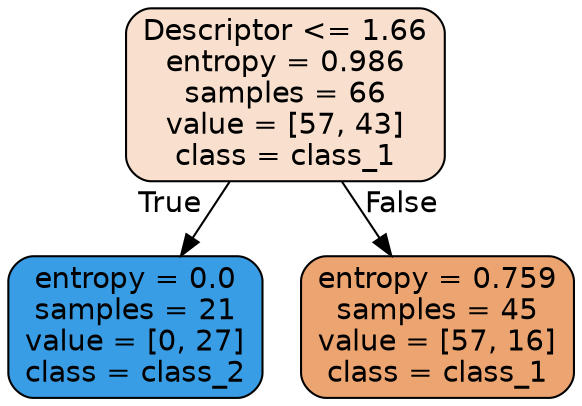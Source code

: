 digraph Tree {
node [shape=box, style="filled, rounded", color="black", fontname="helvetica"] ;
edge [fontname="helvetica"] ;
0 [label="Descriptor <= 1.66\nentropy = 0.986\nsamples = 66\nvalue = [57, 43]\nclass = class_1", fillcolor="#f9e0ce"] ;
1 [label="entropy = 0.0\nsamples = 21\nvalue = [0, 27]\nclass = class_2", fillcolor="#399de5"] ;
0 -> 1 [labeldistance=2.5, labelangle=45, headlabel="True"] ;
2 [label="entropy = 0.759\nsamples = 45\nvalue = [57, 16]\nclass = class_1", fillcolor="#eca471"] ;
0 -> 2 [labeldistance=2.5, labelangle=-45, headlabel="False"] ;
}